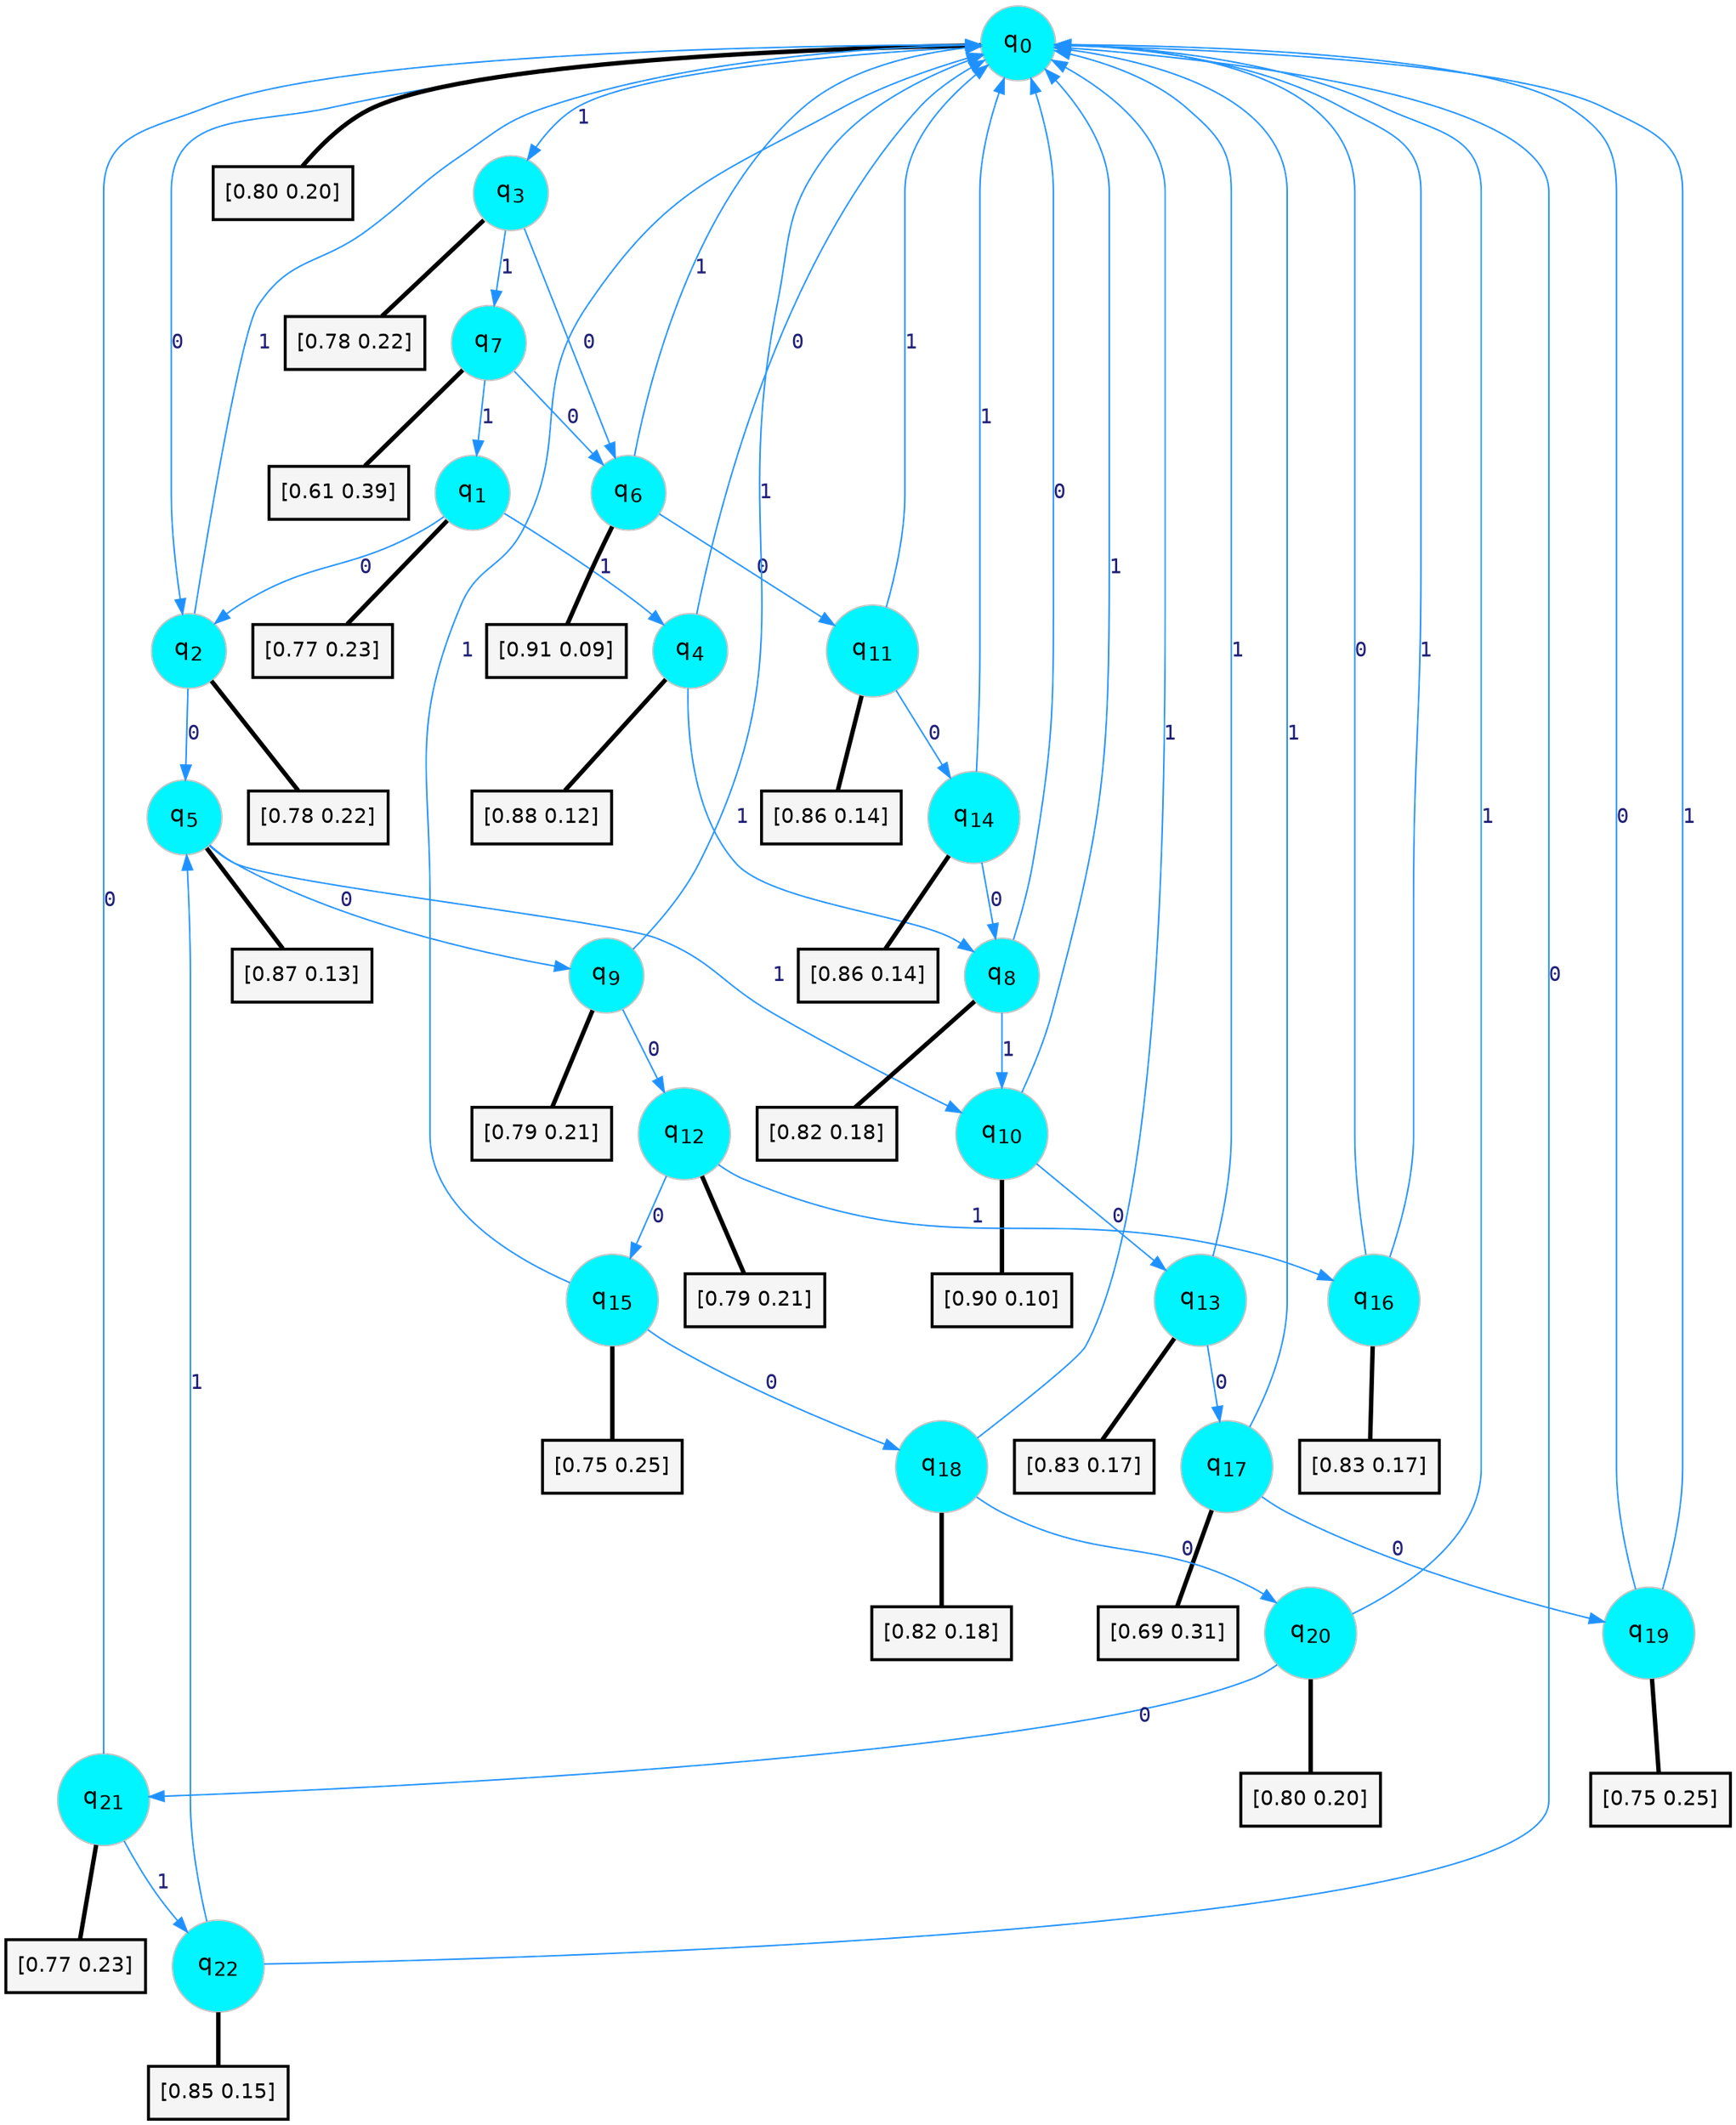digraph G {
graph [
bgcolor=transparent, dpi=300, rankdir=TD, size="40,25"];
node [
color=gray, fillcolor=turquoise1, fontcolor=black, fontname=Helvetica, fontsize=16, fontweight=bold, shape=circle, style=filled];
edge [
arrowsize=1, color=dodgerblue1, fontcolor=midnightblue, fontname=courier, fontweight=bold, penwidth=1, style=solid, weight=20];
0[label=<q<SUB>0</SUB>>];
1[label=<q<SUB>1</SUB>>];
2[label=<q<SUB>2</SUB>>];
3[label=<q<SUB>3</SUB>>];
4[label=<q<SUB>4</SUB>>];
5[label=<q<SUB>5</SUB>>];
6[label=<q<SUB>6</SUB>>];
7[label=<q<SUB>7</SUB>>];
8[label=<q<SUB>8</SUB>>];
9[label=<q<SUB>9</SUB>>];
10[label=<q<SUB>10</SUB>>];
11[label=<q<SUB>11</SUB>>];
12[label=<q<SUB>12</SUB>>];
13[label=<q<SUB>13</SUB>>];
14[label=<q<SUB>14</SUB>>];
15[label=<q<SUB>15</SUB>>];
16[label=<q<SUB>16</SUB>>];
17[label=<q<SUB>17</SUB>>];
18[label=<q<SUB>18</SUB>>];
19[label=<q<SUB>19</SUB>>];
20[label=<q<SUB>20</SUB>>];
21[label=<q<SUB>21</SUB>>];
22[label=<q<SUB>22</SUB>>];
23[label="[0.80 0.20]", shape=box,fontcolor=black, fontname=Helvetica, fontsize=14, penwidth=2, fillcolor=whitesmoke,color=black];
24[label="[0.77 0.23]", shape=box,fontcolor=black, fontname=Helvetica, fontsize=14, penwidth=2, fillcolor=whitesmoke,color=black];
25[label="[0.78 0.22]", shape=box,fontcolor=black, fontname=Helvetica, fontsize=14, penwidth=2, fillcolor=whitesmoke,color=black];
26[label="[0.78 0.22]", shape=box,fontcolor=black, fontname=Helvetica, fontsize=14, penwidth=2, fillcolor=whitesmoke,color=black];
27[label="[0.88 0.12]", shape=box,fontcolor=black, fontname=Helvetica, fontsize=14, penwidth=2, fillcolor=whitesmoke,color=black];
28[label="[0.87 0.13]", shape=box,fontcolor=black, fontname=Helvetica, fontsize=14, penwidth=2, fillcolor=whitesmoke,color=black];
29[label="[0.91 0.09]", shape=box,fontcolor=black, fontname=Helvetica, fontsize=14, penwidth=2, fillcolor=whitesmoke,color=black];
30[label="[0.61 0.39]", shape=box,fontcolor=black, fontname=Helvetica, fontsize=14, penwidth=2, fillcolor=whitesmoke,color=black];
31[label="[0.82 0.18]", shape=box,fontcolor=black, fontname=Helvetica, fontsize=14, penwidth=2, fillcolor=whitesmoke,color=black];
32[label="[0.79 0.21]", shape=box,fontcolor=black, fontname=Helvetica, fontsize=14, penwidth=2, fillcolor=whitesmoke,color=black];
33[label="[0.90 0.10]", shape=box,fontcolor=black, fontname=Helvetica, fontsize=14, penwidth=2, fillcolor=whitesmoke,color=black];
34[label="[0.86 0.14]", shape=box,fontcolor=black, fontname=Helvetica, fontsize=14, penwidth=2, fillcolor=whitesmoke,color=black];
35[label="[0.79 0.21]", shape=box,fontcolor=black, fontname=Helvetica, fontsize=14, penwidth=2, fillcolor=whitesmoke,color=black];
36[label="[0.83 0.17]", shape=box,fontcolor=black, fontname=Helvetica, fontsize=14, penwidth=2, fillcolor=whitesmoke,color=black];
37[label="[0.86 0.14]", shape=box,fontcolor=black, fontname=Helvetica, fontsize=14, penwidth=2, fillcolor=whitesmoke,color=black];
38[label="[0.75 0.25]", shape=box,fontcolor=black, fontname=Helvetica, fontsize=14, penwidth=2, fillcolor=whitesmoke,color=black];
39[label="[0.83 0.17]", shape=box,fontcolor=black, fontname=Helvetica, fontsize=14, penwidth=2, fillcolor=whitesmoke,color=black];
40[label="[0.69 0.31]", shape=box,fontcolor=black, fontname=Helvetica, fontsize=14, penwidth=2, fillcolor=whitesmoke,color=black];
41[label="[0.82 0.18]", shape=box,fontcolor=black, fontname=Helvetica, fontsize=14, penwidth=2, fillcolor=whitesmoke,color=black];
42[label="[0.75 0.25]", shape=box,fontcolor=black, fontname=Helvetica, fontsize=14, penwidth=2, fillcolor=whitesmoke,color=black];
43[label="[0.80 0.20]", shape=box,fontcolor=black, fontname=Helvetica, fontsize=14, penwidth=2, fillcolor=whitesmoke,color=black];
44[label="[0.77 0.23]", shape=box,fontcolor=black, fontname=Helvetica, fontsize=14, penwidth=2, fillcolor=whitesmoke,color=black];
45[label="[0.85 0.15]", shape=box,fontcolor=black, fontname=Helvetica, fontsize=14, penwidth=2, fillcolor=whitesmoke,color=black];
0->2 [label=0];
0->3 [label=1];
0->23 [arrowhead=none, penwidth=3,color=black];
1->2 [label=0];
1->4 [label=1];
1->24 [arrowhead=none, penwidth=3,color=black];
2->5 [label=0];
2->0 [label=1];
2->25 [arrowhead=none, penwidth=3,color=black];
3->6 [label=0];
3->7 [label=1];
3->26 [arrowhead=none, penwidth=3,color=black];
4->0 [label=0];
4->8 [label=1];
4->27 [arrowhead=none, penwidth=3,color=black];
5->9 [label=0];
5->10 [label=1];
5->28 [arrowhead=none, penwidth=3,color=black];
6->11 [label=0];
6->0 [label=1];
6->29 [arrowhead=none, penwidth=3,color=black];
7->6 [label=0];
7->1 [label=1];
7->30 [arrowhead=none, penwidth=3,color=black];
8->0 [label=0];
8->10 [label=1];
8->31 [arrowhead=none, penwidth=3,color=black];
9->12 [label=0];
9->0 [label=1];
9->32 [arrowhead=none, penwidth=3,color=black];
10->13 [label=0];
10->0 [label=1];
10->33 [arrowhead=none, penwidth=3,color=black];
11->14 [label=0];
11->0 [label=1];
11->34 [arrowhead=none, penwidth=3,color=black];
12->15 [label=0];
12->16 [label=1];
12->35 [arrowhead=none, penwidth=3,color=black];
13->17 [label=0];
13->0 [label=1];
13->36 [arrowhead=none, penwidth=3,color=black];
14->8 [label=0];
14->0 [label=1];
14->37 [arrowhead=none, penwidth=3,color=black];
15->18 [label=0];
15->0 [label=1];
15->38 [arrowhead=none, penwidth=3,color=black];
16->0 [label=0];
16->0 [label=1];
16->39 [arrowhead=none, penwidth=3,color=black];
17->19 [label=0];
17->0 [label=1];
17->40 [arrowhead=none, penwidth=3,color=black];
18->20 [label=0];
18->0 [label=1];
18->41 [arrowhead=none, penwidth=3,color=black];
19->0 [label=0];
19->0 [label=1];
19->42 [arrowhead=none, penwidth=3,color=black];
20->21 [label=0];
20->0 [label=1];
20->43 [arrowhead=none, penwidth=3,color=black];
21->0 [label=0];
21->22 [label=1];
21->44 [arrowhead=none, penwidth=3,color=black];
22->0 [label=0];
22->5 [label=1];
22->45 [arrowhead=none, penwidth=3,color=black];
}
